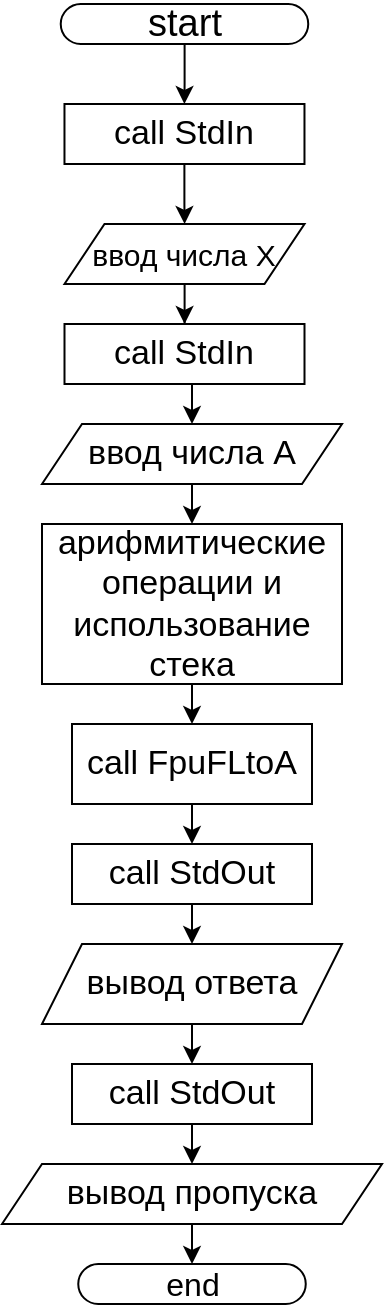 <mxfile version="20.7.2" type="device"><diagram id="5eVrbXgC6zy31KGUrtlr" name="Page-1"><mxGraphModel dx="692" dy="1847" grid="1" gridSize="10" guides="1" tooltips="1" connect="1" arrows="1" fold="1" page="1" pageScale="1" pageWidth="850" pageHeight="1100" math="0" shadow="0"><root><mxCell id="0"/><mxCell id="1" parent="0"/><mxCell id="ckH-TLkpCtLxjTBvUw9x-134" value="" style="edgeStyle=orthogonalEdgeStyle;rounded=0;orthogonalLoop=1;jettySize=auto;html=1;fontSize=13;" parent="1" source="ckH-TLkpCtLxjTBvUw9x-2" target="ckH-TLkpCtLxjTBvUw9x-133" edge="1"><mxGeometry relative="1" as="geometry"/></mxCell><mxCell id="ckH-TLkpCtLxjTBvUw9x-2" value="&lt;font style=&quot;font-size: 19px;&quot;&gt;start&lt;/font&gt;" style="html=1;dashed=0;whitespace=wrap;shape=mxgraph.dfd.start" parent="1" vertex="1"><mxGeometry x="89.37" y="-290" width="123.75" height="20" as="geometry"/></mxCell><mxCell id="ckH-TLkpCtLxjTBvUw9x-14" value="end" style="html=1;dashed=0;whitespace=wrap;shape=mxgraph.dfd.start;fontSize=16;" parent="1" vertex="1"><mxGeometry x="98.13" y="340" width="113.75" height="20" as="geometry"/></mxCell><mxCell id="yx6h6mdJMWTVk_Lp_bos-3" value="" style="edgeStyle=orthogonalEdgeStyle;rounded=0;orthogonalLoop=1;jettySize=auto;html=1;" edge="1" parent="1" source="ckH-TLkpCtLxjTBvUw9x-133" target="yx6h6mdJMWTVk_Lp_bos-2"><mxGeometry relative="1" as="geometry"/></mxCell><mxCell id="ckH-TLkpCtLxjTBvUw9x-133" value="&lt;font style=&quot;font-size: 17px;&quot;&gt;call StdIn&lt;br&gt;&lt;/font&gt;" style="whiteSpace=wrap;html=1;dashed=0;" parent="1" vertex="1"><mxGeometry x="91.24" y="-240" width="120" height="30" as="geometry"/></mxCell><mxCell id="ckH-TLkpCtLxjTBvUw9x-182" style="edgeStyle=orthogonalEdgeStyle;rounded=0;orthogonalLoop=1;jettySize=auto;html=1;exitX=0.5;exitY=1;exitDx=0;exitDy=0;entryX=0;entryY=0.5;entryDx=0;entryDy=0;fontSize=15;" parent="1" target="ckH-TLkpCtLxjTBvUw9x-177" edge="1"><mxGeometry relative="1" as="geometry"><Array as="points"><mxPoint x="389.94" y="290"/><mxPoint x="319.94" y="290"/><mxPoint x="319.94" y="45"/></Array><mxPoint x="390.01" y="270" as="sourcePoint"/></mxGeometry></mxCell><mxCell id="yx6h6mdJMWTVk_Lp_bos-6" value="" style="edgeStyle=orthogonalEdgeStyle;rounded=0;orthogonalLoop=1;jettySize=auto;html=1;fontSize=15;" edge="1" parent="1" source="yx6h6mdJMWTVk_Lp_bos-2" target="yx6h6mdJMWTVk_Lp_bos-4"><mxGeometry relative="1" as="geometry"/></mxCell><mxCell id="yx6h6mdJMWTVk_Lp_bos-2" value="&lt;font style=&quot;font-size: 15px;&quot;&gt;ввод числа Х&lt;/font&gt;" style="shape=parallelogram;perimeter=parallelogramPerimeter;whiteSpace=wrap;html=1;fixedSize=1;" vertex="1" parent="1"><mxGeometry x="91.25" y="-180" width="120" height="30" as="geometry"/></mxCell><mxCell id="yx6h6mdJMWTVk_Lp_bos-8" style="edgeStyle=orthogonalEdgeStyle;rounded=0;orthogonalLoop=1;jettySize=auto;html=1;exitX=0.5;exitY=1;exitDx=0;exitDy=0;entryX=0.5;entryY=0;entryDx=0;entryDy=0;fontSize=17;" edge="1" parent="1" source="yx6h6mdJMWTVk_Lp_bos-4" target="yx6h6mdJMWTVk_Lp_bos-7"><mxGeometry relative="1" as="geometry"/></mxCell><mxCell id="yx6h6mdJMWTVk_Lp_bos-4" value="&lt;font style=&quot;font-size: 17px;&quot;&gt;call StdIn&lt;/font&gt;" style="rounded=0;whiteSpace=wrap;html=1;fontSize=15;" vertex="1" parent="1"><mxGeometry x="91.25" y="-130" width="120" height="30" as="geometry"/></mxCell><mxCell id="yx6h6mdJMWTVk_Lp_bos-10" style="edgeStyle=orthogonalEdgeStyle;rounded=0;orthogonalLoop=1;jettySize=auto;html=1;exitX=0.5;exitY=1;exitDx=0;exitDy=0;entryX=0.5;entryY=0;entryDx=0;entryDy=0;fontSize=17;" edge="1" parent="1" source="yx6h6mdJMWTVk_Lp_bos-7" target="yx6h6mdJMWTVk_Lp_bos-9"><mxGeometry relative="1" as="geometry"/></mxCell><mxCell id="yx6h6mdJMWTVk_Lp_bos-7" value="ввод числа А" style="shape=parallelogram;perimeter=parallelogramPerimeter;whiteSpace=wrap;html=1;fixedSize=1;fontSize=17;" vertex="1" parent="1"><mxGeometry x="80" y="-80" width="150" height="30" as="geometry"/></mxCell><mxCell id="yx6h6mdJMWTVk_Lp_bos-12" style="edgeStyle=orthogonalEdgeStyle;rounded=0;orthogonalLoop=1;jettySize=auto;html=1;exitX=0.5;exitY=1;exitDx=0;exitDy=0;entryX=0.5;entryY=0;entryDx=0;entryDy=0;fontSize=17;" edge="1" parent="1" source="yx6h6mdJMWTVk_Lp_bos-9" target="yx6h6mdJMWTVk_Lp_bos-11"><mxGeometry relative="1" as="geometry"/></mxCell><mxCell id="yx6h6mdJMWTVk_Lp_bos-9" value="арифмитические операции и использование стека" style="rounded=0;whiteSpace=wrap;html=1;fontSize=17;" vertex="1" parent="1"><mxGeometry x="80" y="-30" width="150" height="80" as="geometry"/></mxCell><mxCell id="yx6h6mdJMWTVk_Lp_bos-15" style="edgeStyle=orthogonalEdgeStyle;rounded=0;orthogonalLoop=1;jettySize=auto;html=1;exitX=0.5;exitY=1;exitDx=0;exitDy=0;entryX=0.5;entryY=0;entryDx=0;entryDy=0;fontSize=17;" edge="1" parent="1" source="yx6h6mdJMWTVk_Lp_bos-11" target="yx6h6mdJMWTVk_Lp_bos-14"><mxGeometry relative="1" as="geometry"/></mxCell><mxCell id="yx6h6mdJMWTVk_Lp_bos-11" value="call FpuFLtoA" style="rounded=0;whiteSpace=wrap;html=1;fontSize=17;" vertex="1" parent="1"><mxGeometry x="95" y="70" width="120" height="40" as="geometry"/></mxCell><mxCell id="yx6h6mdJMWTVk_Lp_bos-18" style="edgeStyle=orthogonalEdgeStyle;rounded=0;orthogonalLoop=1;jettySize=auto;html=1;exitX=0.5;exitY=1;exitDx=0;exitDy=0;entryX=0.5;entryY=0;entryDx=0;entryDy=0;fontSize=17;" edge="1" parent="1" source="yx6h6mdJMWTVk_Lp_bos-14"><mxGeometry relative="1" as="geometry"><mxPoint x="155" y="180" as="targetPoint"/></mxGeometry></mxCell><mxCell id="yx6h6mdJMWTVk_Lp_bos-14" value="call StdOut" style="rounded=0;whiteSpace=wrap;html=1;fontSize=17;" vertex="1" parent="1"><mxGeometry x="95" y="130" width="120" height="30" as="geometry"/></mxCell><mxCell id="yx6h6mdJMWTVk_Lp_bos-21" style="edgeStyle=orthogonalEdgeStyle;rounded=0;orthogonalLoop=1;jettySize=auto;html=1;exitX=0.5;exitY=1;exitDx=0;exitDy=0;entryX=0.5;entryY=0;entryDx=0;entryDy=0;fontSize=17;" edge="1" parent="1" source="yx6h6mdJMWTVk_Lp_bos-19" target="yx6h6mdJMWTVk_Lp_bos-20"><mxGeometry relative="1" as="geometry"/></mxCell><mxCell id="yx6h6mdJMWTVk_Lp_bos-19" value="вывод ответа" style="shape=parallelogram;perimeter=parallelogramPerimeter;whiteSpace=wrap;html=1;fixedSize=1;fontSize=17;" vertex="1" parent="1"><mxGeometry x="80" y="180" width="150" height="40" as="geometry"/></mxCell><mxCell id="yx6h6mdJMWTVk_Lp_bos-23" style="edgeStyle=orthogonalEdgeStyle;rounded=0;orthogonalLoop=1;jettySize=auto;html=1;exitX=0.5;exitY=1;exitDx=0;exitDy=0;entryX=0.5;entryY=0;entryDx=0;entryDy=0;fontSize=17;" edge="1" parent="1" source="yx6h6mdJMWTVk_Lp_bos-20" target="yx6h6mdJMWTVk_Lp_bos-22"><mxGeometry relative="1" as="geometry"/></mxCell><mxCell id="yx6h6mdJMWTVk_Lp_bos-20" value="call StdOut" style="rounded=0;whiteSpace=wrap;html=1;fontSize=17;" vertex="1" parent="1"><mxGeometry x="95" y="240" width="120" height="30" as="geometry"/></mxCell><mxCell id="yx6h6mdJMWTVk_Lp_bos-24" style="edgeStyle=orthogonalEdgeStyle;rounded=0;orthogonalLoop=1;jettySize=auto;html=1;exitX=0.5;exitY=1;exitDx=0;exitDy=0;entryX=0.5;entryY=0.5;entryDx=0;entryDy=-10;entryPerimeter=0;fontSize=17;" edge="1" parent="1" source="yx6h6mdJMWTVk_Lp_bos-22" target="ckH-TLkpCtLxjTBvUw9x-14"><mxGeometry relative="1" as="geometry"/></mxCell><mxCell id="yx6h6mdJMWTVk_Lp_bos-22" value="вывод пропуска" style="shape=parallelogram;perimeter=parallelogramPerimeter;whiteSpace=wrap;html=1;fixedSize=1;fontSize=17;" vertex="1" parent="1"><mxGeometry x="60" y="290" width="190" height="30" as="geometry"/></mxCell></root></mxGraphModel></diagram></mxfile>